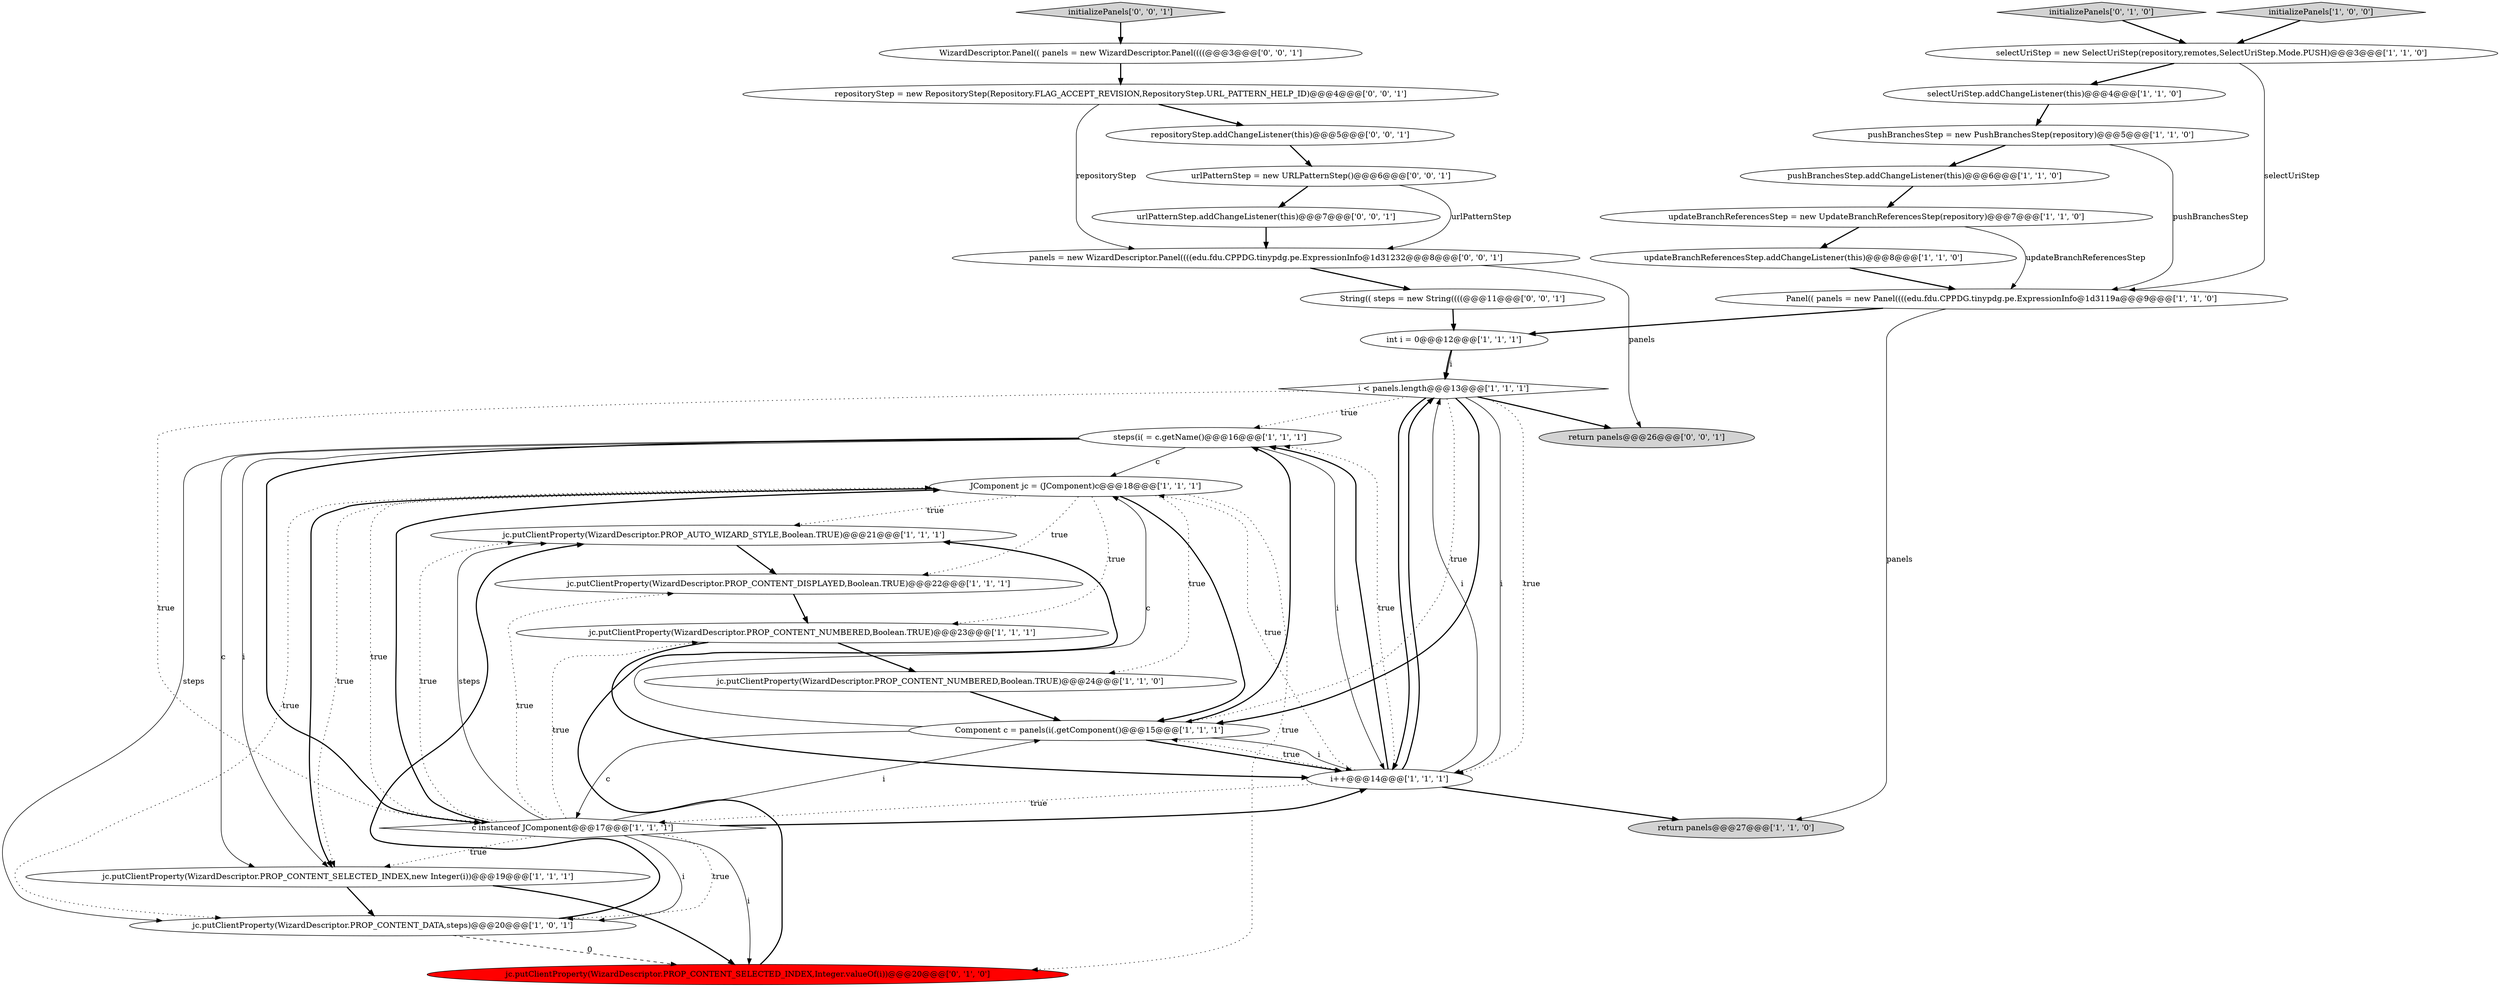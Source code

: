 digraph {
6 [style = filled, label = "selectUriStep = new SelectUriStep(repository,remotes,SelectUriStep.Mode.PUSH)@@@3@@@['1', '1', '0']", fillcolor = white, shape = ellipse image = "AAA0AAABBB1BBB"];
3 [style = filled, label = "updateBranchReferencesStep.addChangeListener(this)@@@8@@@['1', '1', '0']", fillcolor = white, shape = ellipse image = "AAA0AAABBB1BBB"];
19 [style = filled, label = "steps(i( = c.getName()@@@16@@@['1', '1', '1']", fillcolor = white, shape = ellipse image = "AAA0AAABBB1BBB"];
11 [style = filled, label = "i < panels.length@@@13@@@['1', '1', '1']", fillcolor = white, shape = diamond image = "AAA0AAABBB1BBB"];
30 [style = filled, label = "panels = new WizardDescriptor.Panel((((edu.fdu.CPPDG.tinypdg.pe.ExpressionInfo@1d31232@@@8@@@['0', '0', '1']", fillcolor = white, shape = ellipse image = "AAA0AAABBB3BBB"];
24 [style = filled, label = "return panels@@@26@@@['0', '0', '1']", fillcolor = lightgray, shape = ellipse image = "AAA0AAABBB3BBB"];
31 [style = filled, label = "initializePanels['0', '0', '1']", fillcolor = lightgray, shape = diamond image = "AAA0AAABBB3BBB"];
18 [style = filled, label = "return panels@@@27@@@['1', '1', '0']", fillcolor = lightgray, shape = ellipse image = "AAA0AAABBB1BBB"];
20 [style = filled, label = "JComponent jc = (JComponent)c@@@18@@@['1', '1', '1']", fillcolor = white, shape = ellipse image = "AAA0AAABBB1BBB"];
2 [style = filled, label = "jc.putClientProperty(WizardDescriptor.PROP_AUTO_WIZARD_STYLE,Boolean.TRUE)@@@21@@@['1', '1', '1']", fillcolor = white, shape = ellipse image = "AAA0AAABBB1BBB"];
14 [style = filled, label = "initializePanels['1', '0', '0']", fillcolor = lightgray, shape = diamond image = "AAA0AAABBB1BBB"];
32 [style = filled, label = "repositoryStep = new RepositoryStep(Repository.FLAG_ACCEPT_REVISION,RepositoryStep.URL_PATTERN_HELP_ID)@@@4@@@['0', '0', '1']", fillcolor = white, shape = ellipse image = "AAA0AAABBB3BBB"];
13 [style = filled, label = "pushBranchesStep.addChangeListener(this)@@@6@@@['1', '1', '0']", fillcolor = white, shape = ellipse image = "AAA0AAABBB1BBB"];
5 [style = filled, label = "updateBranchReferencesStep = new UpdateBranchReferencesStep(repository)@@@7@@@['1', '1', '0']", fillcolor = white, shape = ellipse image = "AAA0AAABBB1BBB"];
22 [style = filled, label = "jc.putClientProperty(WizardDescriptor.PROP_CONTENT_SELECTED_INDEX,Integer.valueOf(i))@@@20@@@['0', '1', '0']", fillcolor = red, shape = ellipse image = "AAA1AAABBB2BBB"];
25 [style = filled, label = "String(( steps = new String((((@@@11@@@['0', '0', '1']", fillcolor = white, shape = ellipse image = "AAA0AAABBB3BBB"];
4 [style = filled, label = "selectUriStep.addChangeListener(this)@@@4@@@['1', '1', '0']", fillcolor = white, shape = ellipse image = "AAA0AAABBB1BBB"];
16 [style = filled, label = "pushBranchesStep = new PushBranchesStep(repository)@@@5@@@['1', '1', '0']", fillcolor = white, shape = ellipse image = "AAA0AAABBB1BBB"];
12 [style = filled, label = "Panel(( panels = new Panel((((edu.fdu.CPPDG.tinypdg.pe.ExpressionInfo@1d3119a@@@9@@@['1', '1', '0']", fillcolor = white, shape = ellipse image = "AAA0AAABBB1BBB"];
0 [style = filled, label = "jc.putClientProperty(WizardDescriptor.PROP_CONTENT_NUMBERED,Boolean.TRUE)@@@24@@@['1', '1', '0']", fillcolor = white, shape = ellipse image = "AAA0AAABBB1BBB"];
1 [style = filled, label = "jc.putClientProperty(WizardDescriptor.PROP_CONTENT_NUMBERED,Boolean.TRUE)@@@23@@@['1', '1', '1']", fillcolor = white, shape = ellipse image = "AAA0AAABBB1BBB"];
29 [style = filled, label = "WizardDescriptor.Panel(( panels = new WizardDescriptor.Panel((((@@@3@@@['0', '0', '1']", fillcolor = white, shape = ellipse image = "AAA0AAABBB3BBB"];
28 [style = filled, label = "urlPatternStep = new URLPatternStep()@@@6@@@['0', '0', '1']", fillcolor = white, shape = ellipse image = "AAA0AAABBB3BBB"];
15 [style = filled, label = "c instanceof JComponent@@@17@@@['1', '1', '1']", fillcolor = white, shape = diamond image = "AAA0AAABBB1BBB"];
9 [style = filled, label = "int i = 0@@@12@@@['1', '1', '1']", fillcolor = white, shape = ellipse image = "AAA0AAABBB1BBB"];
7 [style = filled, label = "Component c = panels(i(.getComponent()@@@15@@@['1', '1', '1']", fillcolor = white, shape = ellipse image = "AAA0AAABBB1BBB"];
10 [style = filled, label = "i++@@@14@@@['1', '1', '1']", fillcolor = white, shape = ellipse image = "AAA0AAABBB1BBB"];
21 [style = filled, label = "jc.putClientProperty(WizardDescriptor.PROP_CONTENT_SELECTED_INDEX,new Integer(i))@@@19@@@['1', '1', '1']", fillcolor = white, shape = ellipse image = "AAA0AAABBB1BBB"];
17 [style = filled, label = "jc.putClientProperty(WizardDescriptor.PROP_CONTENT_DISPLAYED,Boolean.TRUE)@@@22@@@['1', '1', '1']", fillcolor = white, shape = ellipse image = "AAA0AAABBB1BBB"];
27 [style = filled, label = "repositoryStep.addChangeListener(this)@@@5@@@['0', '0', '1']", fillcolor = white, shape = ellipse image = "AAA0AAABBB3BBB"];
8 [style = filled, label = "jc.putClientProperty(WizardDescriptor.PROP_CONTENT_DATA,steps)@@@20@@@['1', '0', '1']", fillcolor = white, shape = ellipse image = "AAA0AAABBB1BBB"];
26 [style = filled, label = "urlPatternStep.addChangeListener(this)@@@7@@@['0', '0', '1']", fillcolor = white, shape = ellipse image = "AAA0AAABBB3BBB"];
23 [style = filled, label = "initializePanels['0', '1', '0']", fillcolor = lightgray, shape = diamond image = "AAA0AAABBB2BBB"];
2->17 [style = bold, label=""];
5->3 [style = bold, label=""];
11->10 [style = solid, label="i"];
10->18 [style = bold, label=""];
11->7 [style = dotted, label="true"];
16->13 [style = bold, label=""];
15->10 [style = bold, label=""];
7->20 [style = solid, label="c"];
22->2 [style = bold, label=""];
9->11 [style = bold, label=""];
17->1 [style = bold, label=""];
19->21 [style = solid, label="c"];
7->10 [style = bold, label=""];
7->15 [style = solid, label="c"];
19->10 [style = solid, label="i"];
20->17 [style = dotted, label="true"];
20->8 [style = dotted, label="true"];
10->19 [style = bold, label=""];
27->28 [style = bold, label=""];
20->0 [style = dotted, label="true"];
25->9 [style = bold, label=""];
11->10 [style = dotted, label="true"];
15->2 [style = dotted, label="true"];
21->8 [style = bold, label=""];
5->12 [style = solid, label="updateBranchReferencesStep"];
30->25 [style = bold, label=""];
32->27 [style = bold, label=""];
28->26 [style = bold, label=""];
31->29 [style = bold, label=""];
32->30 [style = solid, label="repositoryStep"];
19->8 [style = solid, label="steps"];
1->0 [style = bold, label=""];
30->24 [style = solid, label="panels"];
3->12 [style = bold, label=""];
20->21 [style = dotted, label="true"];
7->10 [style = solid, label="i"];
15->20 [style = dotted, label="true"];
12->9 [style = bold, label=""];
11->24 [style = bold, label=""];
15->21 [style = dotted, label="true"];
16->12 [style = solid, label="pushBranchesStep"];
10->11 [style = solid, label="i"];
15->2 [style = solid, label="steps"];
0->7 [style = bold, label=""];
26->30 [style = bold, label=""];
20->21 [style = bold, label=""];
9->11 [style = solid, label="i"];
10->15 [style = dotted, label="true"];
15->17 [style = dotted, label="true"];
8->22 [style = dashed, label="0"];
6->4 [style = bold, label=""];
15->8 [style = dotted, label="true"];
19->21 [style = solid, label="i"];
20->1 [style = dotted, label="true"];
8->2 [style = bold, label=""];
21->22 [style = bold, label=""];
11->10 [style = bold, label=""];
15->22 [style = solid, label="i"];
15->20 [style = bold, label=""];
29->32 [style = bold, label=""];
23->6 [style = bold, label=""];
10->19 [style = dotted, label="true"];
10->20 [style = dotted, label="true"];
15->1 [style = dotted, label="true"];
13->5 [style = bold, label=""];
15->8 [style = solid, label="i"];
10->7 [style = dotted, label="true"];
20->2 [style = dotted, label="true"];
28->30 [style = solid, label="urlPatternStep"];
11->19 [style = dotted, label="true"];
19->20 [style = solid, label="c"];
20->22 [style = dotted, label="true"];
19->15 [style = bold, label=""];
20->7 [style = bold, label=""];
11->15 [style = dotted, label="true"];
1->10 [style = bold, label=""];
7->19 [style = bold, label=""];
12->18 [style = solid, label="panels"];
14->6 [style = bold, label=""];
15->7 [style = solid, label="i"];
11->7 [style = bold, label=""];
4->16 [style = bold, label=""];
6->12 [style = solid, label="selectUriStep"];
10->11 [style = bold, label=""];
}
